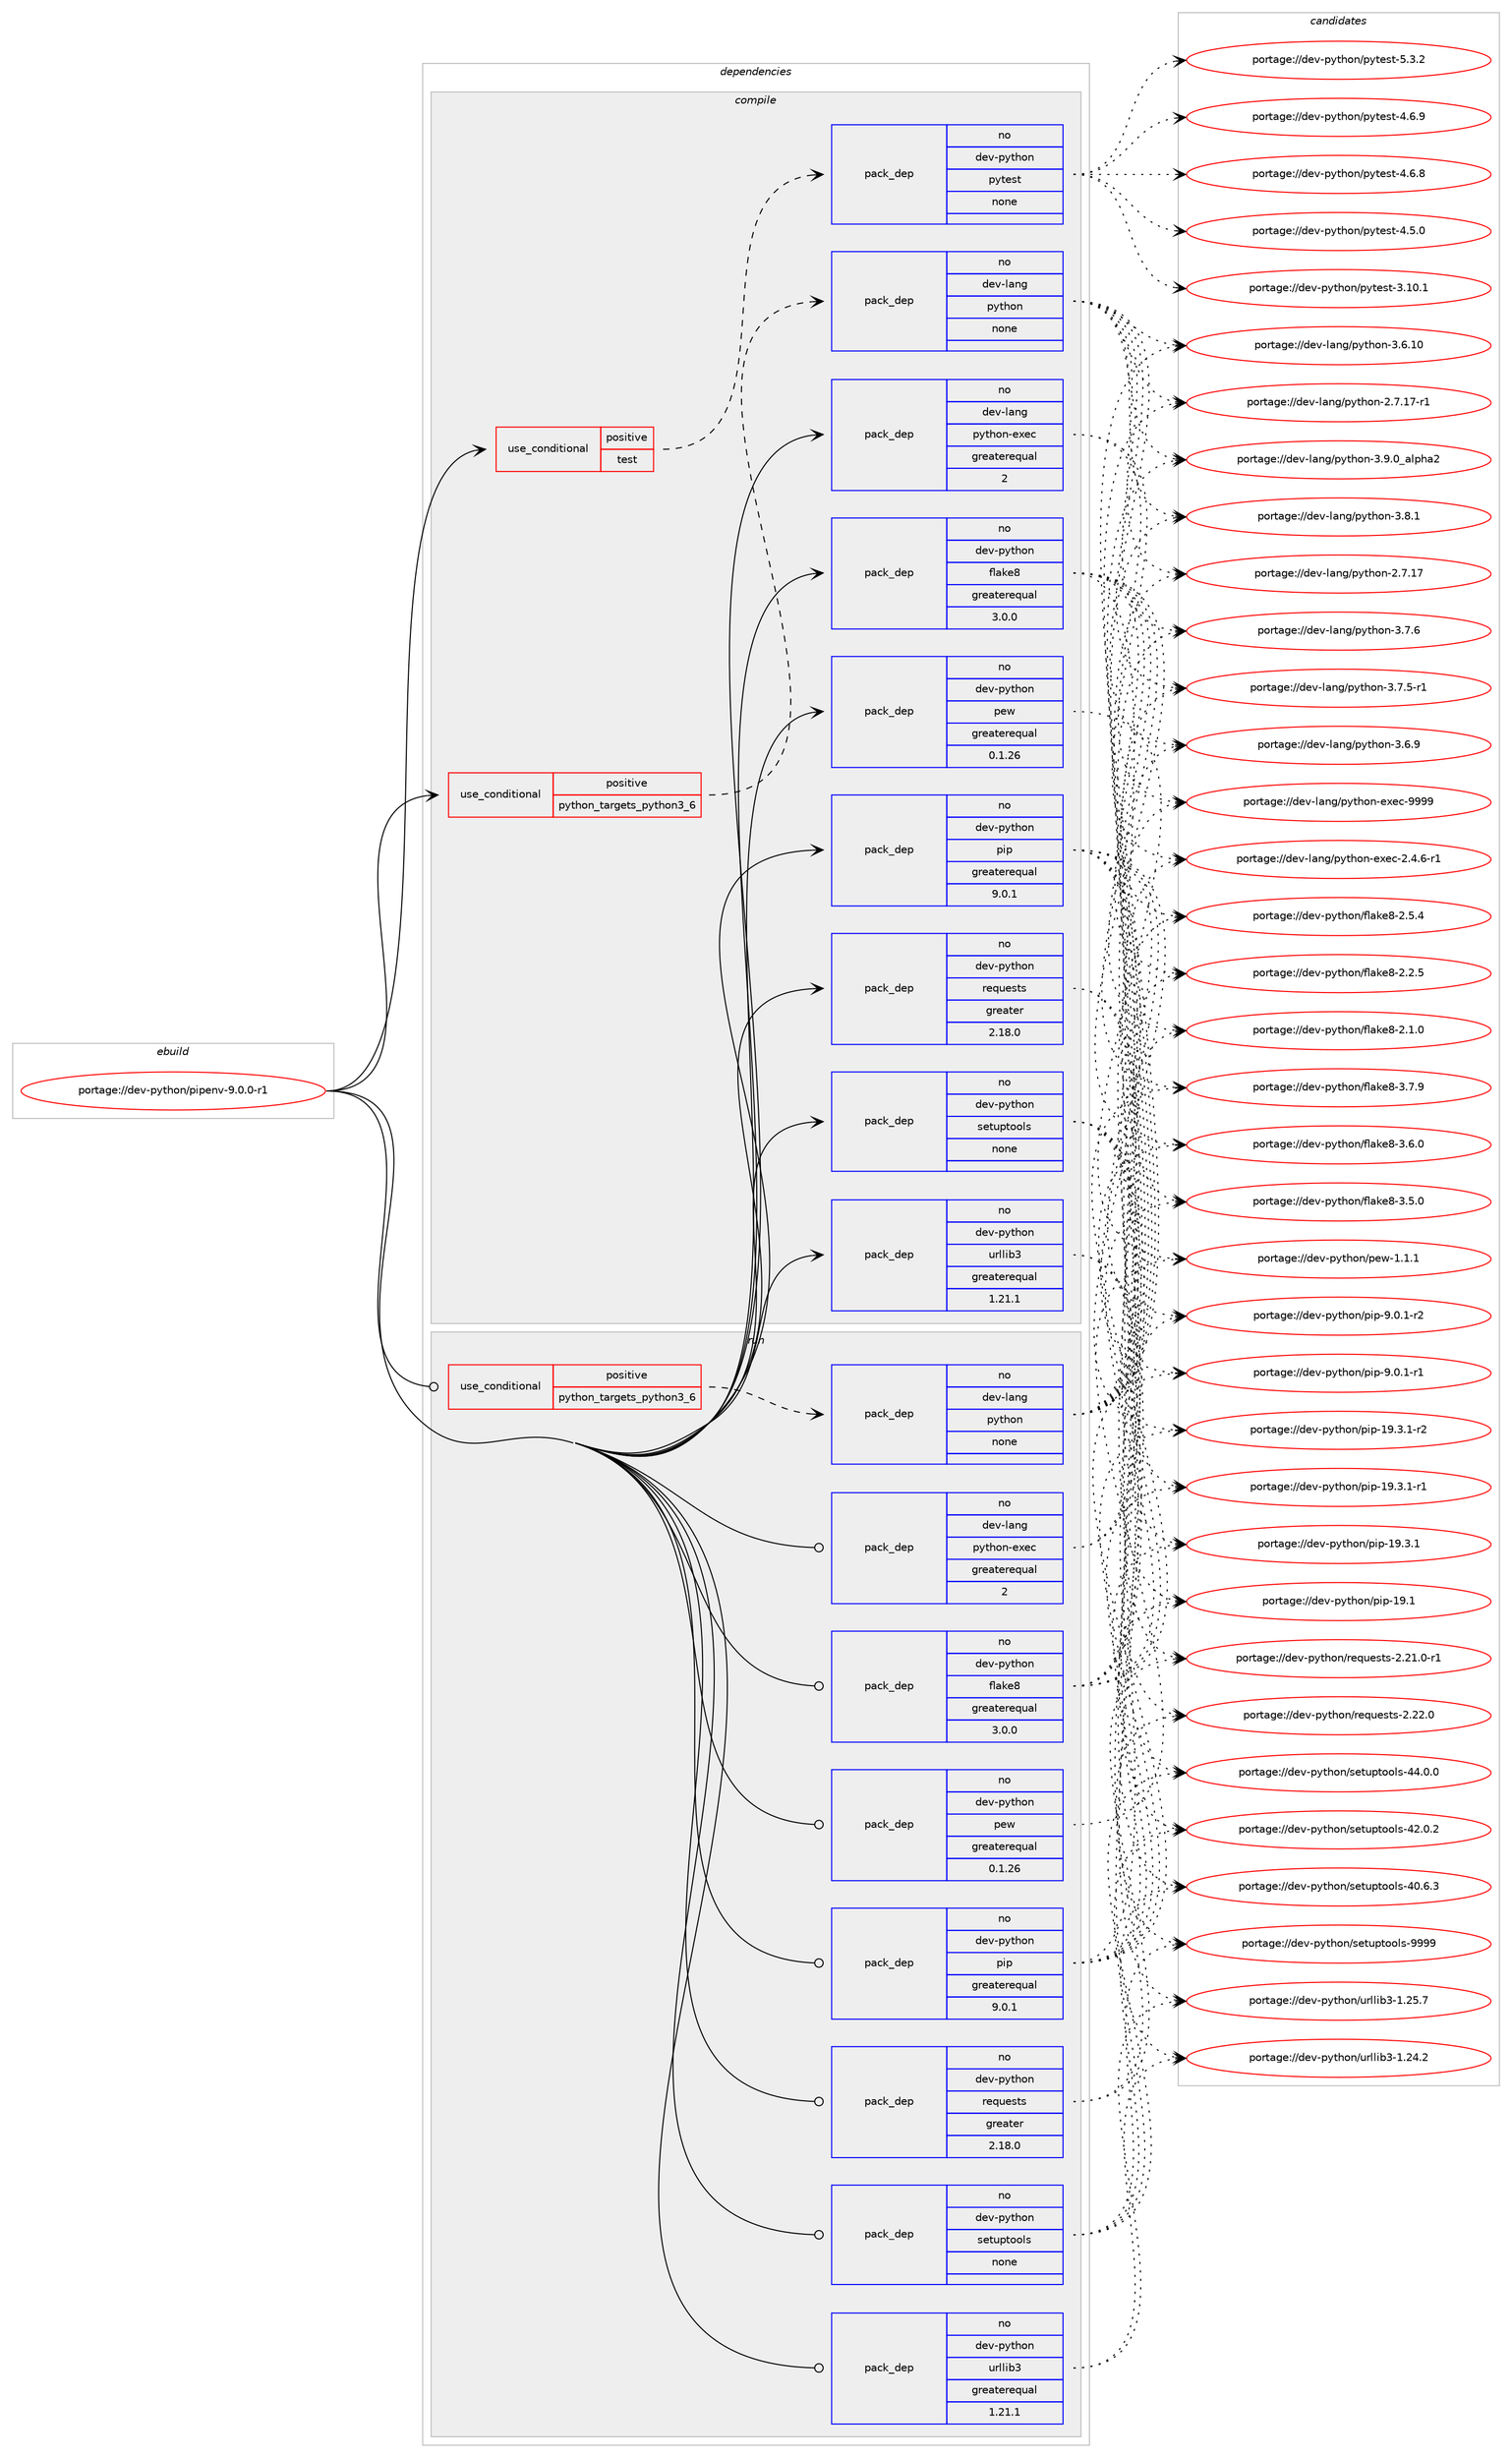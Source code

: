 digraph prolog {

# *************
# Graph options
# *************

newrank=true;
concentrate=true;
compound=true;
graph [rankdir=LR,fontname=Helvetica,fontsize=10,ranksep=1.5];#, ranksep=2.5, nodesep=0.2];
edge  [arrowhead=vee];
node  [fontname=Helvetica,fontsize=10];

# **********
# The ebuild
# **********

subgraph cluster_leftcol {
color=gray;
label=<<i>ebuild</i>>;
id [label="portage://dev-python/pipenv-9.0.0-r1", color=red, width=4, href="../dev-python/pipenv-9.0.0-r1.svg"];
}

# ****************
# The dependencies
# ****************

subgraph cluster_midcol {
color=gray;
label=<<i>dependencies</i>>;
subgraph cluster_compile {
fillcolor="#eeeeee";
style=filled;
label=<<i>compile</i>>;
subgraph cond110743 {
dependency442015 [label=<<TABLE BORDER="0" CELLBORDER="1" CELLSPACING="0" CELLPADDING="4"><TR><TD ROWSPAN="3" CELLPADDING="10">use_conditional</TD></TR><TR><TD>positive</TD></TR><TR><TD>python_targets_python3_6</TD></TR></TABLE>>, shape=none, color=red];
subgraph pack326330 {
dependency442016 [label=<<TABLE BORDER="0" CELLBORDER="1" CELLSPACING="0" CELLPADDING="4" WIDTH="220"><TR><TD ROWSPAN="6" CELLPADDING="30">pack_dep</TD></TR><TR><TD WIDTH="110">no</TD></TR><TR><TD>dev-lang</TD></TR><TR><TD>python</TD></TR><TR><TD>none</TD></TR><TR><TD></TD></TR></TABLE>>, shape=none, color=blue];
}
dependency442015:e -> dependency442016:w [weight=20,style="dashed",arrowhead="vee"];
}
id:e -> dependency442015:w [weight=20,style="solid",arrowhead="vee"];
subgraph cond110744 {
dependency442017 [label=<<TABLE BORDER="0" CELLBORDER="1" CELLSPACING="0" CELLPADDING="4"><TR><TD ROWSPAN="3" CELLPADDING="10">use_conditional</TD></TR><TR><TD>positive</TD></TR><TR><TD>test</TD></TR></TABLE>>, shape=none, color=red];
subgraph pack326331 {
dependency442018 [label=<<TABLE BORDER="0" CELLBORDER="1" CELLSPACING="0" CELLPADDING="4" WIDTH="220"><TR><TD ROWSPAN="6" CELLPADDING="30">pack_dep</TD></TR><TR><TD WIDTH="110">no</TD></TR><TR><TD>dev-python</TD></TR><TR><TD>pytest</TD></TR><TR><TD>none</TD></TR><TR><TD></TD></TR></TABLE>>, shape=none, color=blue];
}
dependency442017:e -> dependency442018:w [weight=20,style="dashed",arrowhead="vee"];
}
id:e -> dependency442017:w [weight=20,style="solid",arrowhead="vee"];
subgraph pack326332 {
dependency442019 [label=<<TABLE BORDER="0" CELLBORDER="1" CELLSPACING="0" CELLPADDING="4" WIDTH="220"><TR><TD ROWSPAN="6" CELLPADDING="30">pack_dep</TD></TR><TR><TD WIDTH="110">no</TD></TR><TR><TD>dev-lang</TD></TR><TR><TD>python-exec</TD></TR><TR><TD>greaterequal</TD></TR><TR><TD>2</TD></TR></TABLE>>, shape=none, color=blue];
}
id:e -> dependency442019:w [weight=20,style="solid",arrowhead="vee"];
subgraph pack326333 {
dependency442020 [label=<<TABLE BORDER="0" CELLBORDER="1" CELLSPACING="0" CELLPADDING="4" WIDTH="220"><TR><TD ROWSPAN="6" CELLPADDING="30">pack_dep</TD></TR><TR><TD WIDTH="110">no</TD></TR><TR><TD>dev-python</TD></TR><TR><TD>flake8</TD></TR><TR><TD>greaterequal</TD></TR><TR><TD>3.0.0</TD></TR></TABLE>>, shape=none, color=blue];
}
id:e -> dependency442020:w [weight=20,style="solid",arrowhead="vee"];
subgraph pack326334 {
dependency442021 [label=<<TABLE BORDER="0" CELLBORDER="1" CELLSPACING="0" CELLPADDING="4" WIDTH="220"><TR><TD ROWSPAN="6" CELLPADDING="30">pack_dep</TD></TR><TR><TD WIDTH="110">no</TD></TR><TR><TD>dev-python</TD></TR><TR><TD>pew</TD></TR><TR><TD>greaterequal</TD></TR><TR><TD>0.1.26</TD></TR></TABLE>>, shape=none, color=blue];
}
id:e -> dependency442021:w [weight=20,style="solid",arrowhead="vee"];
subgraph pack326335 {
dependency442022 [label=<<TABLE BORDER="0" CELLBORDER="1" CELLSPACING="0" CELLPADDING="4" WIDTH="220"><TR><TD ROWSPAN="6" CELLPADDING="30">pack_dep</TD></TR><TR><TD WIDTH="110">no</TD></TR><TR><TD>dev-python</TD></TR><TR><TD>pip</TD></TR><TR><TD>greaterequal</TD></TR><TR><TD>9.0.1</TD></TR></TABLE>>, shape=none, color=blue];
}
id:e -> dependency442022:w [weight=20,style="solid",arrowhead="vee"];
subgraph pack326336 {
dependency442023 [label=<<TABLE BORDER="0" CELLBORDER="1" CELLSPACING="0" CELLPADDING="4" WIDTH="220"><TR><TD ROWSPAN="6" CELLPADDING="30">pack_dep</TD></TR><TR><TD WIDTH="110">no</TD></TR><TR><TD>dev-python</TD></TR><TR><TD>requests</TD></TR><TR><TD>greater</TD></TR><TR><TD>2.18.0</TD></TR></TABLE>>, shape=none, color=blue];
}
id:e -> dependency442023:w [weight=20,style="solid",arrowhead="vee"];
subgraph pack326337 {
dependency442024 [label=<<TABLE BORDER="0" CELLBORDER="1" CELLSPACING="0" CELLPADDING="4" WIDTH="220"><TR><TD ROWSPAN="6" CELLPADDING="30">pack_dep</TD></TR><TR><TD WIDTH="110">no</TD></TR><TR><TD>dev-python</TD></TR><TR><TD>setuptools</TD></TR><TR><TD>none</TD></TR><TR><TD></TD></TR></TABLE>>, shape=none, color=blue];
}
id:e -> dependency442024:w [weight=20,style="solid",arrowhead="vee"];
subgraph pack326338 {
dependency442025 [label=<<TABLE BORDER="0" CELLBORDER="1" CELLSPACING="0" CELLPADDING="4" WIDTH="220"><TR><TD ROWSPAN="6" CELLPADDING="30">pack_dep</TD></TR><TR><TD WIDTH="110">no</TD></TR><TR><TD>dev-python</TD></TR><TR><TD>urllib3</TD></TR><TR><TD>greaterequal</TD></TR><TR><TD>1.21.1</TD></TR></TABLE>>, shape=none, color=blue];
}
id:e -> dependency442025:w [weight=20,style="solid",arrowhead="vee"];
}
subgraph cluster_compileandrun {
fillcolor="#eeeeee";
style=filled;
label=<<i>compile and run</i>>;
}
subgraph cluster_run {
fillcolor="#eeeeee";
style=filled;
label=<<i>run</i>>;
subgraph cond110745 {
dependency442026 [label=<<TABLE BORDER="0" CELLBORDER="1" CELLSPACING="0" CELLPADDING="4"><TR><TD ROWSPAN="3" CELLPADDING="10">use_conditional</TD></TR><TR><TD>positive</TD></TR><TR><TD>python_targets_python3_6</TD></TR></TABLE>>, shape=none, color=red];
subgraph pack326339 {
dependency442027 [label=<<TABLE BORDER="0" CELLBORDER="1" CELLSPACING="0" CELLPADDING="4" WIDTH="220"><TR><TD ROWSPAN="6" CELLPADDING="30">pack_dep</TD></TR><TR><TD WIDTH="110">no</TD></TR><TR><TD>dev-lang</TD></TR><TR><TD>python</TD></TR><TR><TD>none</TD></TR><TR><TD></TD></TR></TABLE>>, shape=none, color=blue];
}
dependency442026:e -> dependency442027:w [weight=20,style="dashed",arrowhead="vee"];
}
id:e -> dependency442026:w [weight=20,style="solid",arrowhead="odot"];
subgraph pack326340 {
dependency442028 [label=<<TABLE BORDER="0" CELLBORDER="1" CELLSPACING="0" CELLPADDING="4" WIDTH="220"><TR><TD ROWSPAN="6" CELLPADDING="30">pack_dep</TD></TR><TR><TD WIDTH="110">no</TD></TR><TR><TD>dev-lang</TD></TR><TR><TD>python-exec</TD></TR><TR><TD>greaterequal</TD></TR><TR><TD>2</TD></TR></TABLE>>, shape=none, color=blue];
}
id:e -> dependency442028:w [weight=20,style="solid",arrowhead="odot"];
subgraph pack326341 {
dependency442029 [label=<<TABLE BORDER="0" CELLBORDER="1" CELLSPACING="0" CELLPADDING="4" WIDTH="220"><TR><TD ROWSPAN="6" CELLPADDING="30">pack_dep</TD></TR><TR><TD WIDTH="110">no</TD></TR><TR><TD>dev-python</TD></TR><TR><TD>flake8</TD></TR><TR><TD>greaterequal</TD></TR><TR><TD>3.0.0</TD></TR></TABLE>>, shape=none, color=blue];
}
id:e -> dependency442029:w [weight=20,style="solid",arrowhead="odot"];
subgraph pack326342 {
dependency442030 [label=<<TABLE BORDER="0" CELLBORDER="1" CELLSPACING="0" CELLPADDING="4" WIDTH="220"><TR><TD ROWSPAN="6" CELLPADDING="30">pack_dep</TD></TR><TR><TD WIDTH="110">no</TD></TR><TR><TD>dev-python</TD></TR><TR><TD>pew</TD></TR><TR><TD>greaterequal</TD></TR><TR><TD>0.1.26</TD></TR></TABLE>>, shape=none, color=blue];
}
id:e -> dependency442030:w [weight=20,style="solid",arrowhead="odot"];
subgraph pack326343 {
dependency442031 [label=<<TABLE BORDER="0" CELLBORDER="1" CELLSPACING="0" CELLPADDING="4" WIDTH="220"><TR><TD ROWSPAN="6" CELLPADDING="30">pack_dep</TD></TR><TR><TD WIDTH="110">no</TD></TR><TR><TD>dev-python</TD></TR><TR><TD>pip</TD></TR><TR><TD>greaterequal</TD></TR><TR><TD>9.0.1</TD></TR></TABLE>>, shape=none, color=blue];
}
id:e -> dependency442031:w [weight=20,style="solid",arrowhead="odot"];
subgraph pack326344 {
dependency442032 [label=<<TABLE BORDER="0" CELLBORDER="1" CELLSPACING="0" CELLPADDING="4" WIDTH="220"><TR><TD ROWSPAN="6" CELLPADDING="30">pack_dep</TD></TR><TR><TD WIDTH="110">no</TD></TR><TR><TD>dev-python</TD></TR><TR><TD>requests</TD></TR><TR><TD>greater</TD></TR><TR><TD>2.18.0</TD></TR></TABLE>>, shape=none, color=blue];
}
id:e -> dependency442032:w [weight=20,style="solid",arrowhead="odot"];
subgraph pack326345 {
dependency442033 [label=<<TABLE BORDER="0" CELLBORDER="1" CELLSPACING="0" CELLPADDING="4" WIDTH="220"><TR><TD ROWSPAN="6" CELLPADDING="30">pack_dep</TD></TR><TR><TD WIDTH="110">no</TD></TR><TR><TD>dev-python</TD></TR><TR><TD>setuptools</TD></TR><TR><TD>none</TD></TR><TR><TD></TD></TR></TABLE>>, shape=none, color=blue];
}
id:e -> dependency442033:w [weight=20,style="solid",arrowhead="odot"];
subgraph pack326346 {
dependency442034 [label=<<TABLE BORDER="0" CELLBORDER="1" CELLSPACING="0" CELLPADDING="4" WIDTH="220"><TR><TD ROWSPAN="6" CELLPADDING="30">pack_dep</TD></TR><TR><TD WIDTH="110">no</TD></TR><TR><TD>dev-python</TD></TR><TR><TD>urllib3</TD></TR><TR><TD>greaterequal</TD></TR><TR><TD>1.21.1</TD></TR></TABLE>>, shape=none, color=blue];
}
id:e -> dependency442034:w [weight=20,style="solid",arrowhead="odot"];
}
}

# **************
# The candidates
# **************

subgraph cluster_choices {
rank=same;
color=gray;
label=<<i>candidates</i>>;

subgraph choice326330 {
color=black;
nodesep=1;
choice10010111845108971101034711212111610411111045514657464895971081121049750 [label="portage://dev-lang/python-3.9.0_alpha2", color=red, width=4,href="../dev-lang/python-3.9.0_alpha2.svg"];
choice100101118451089711010347112121116104111110455146564649 [label="portage://dev-lang/python-3.8.1", color=red, width=4,href="../dev-lang/python-3.8.1.svg"];
choice100101118451089711010347112121116104111110455146554654 [label="portage://dev-lang/python-3.7.6", color=red, width=4,href="../dev-lang/python-3.7.6.svg"];
choice1001011184510897110103471121211161041111104551465546534511449 [label="portage://dev-lang/python-3.7.5-r1", color=red, width=4,href="../dev-lang/python-3.7.5-r1.svg"];
choice100101118451089711010347112121116104111110455146544657 [label="portage://dev-lang/python-3.6.9", color=red, width=4,href="../dev-lang/python-3.6.9.svg"];
choice10010111845108971101034711212111610411111045514654464948 [label="portage://dev-lang/python-3.6.10", color=red, width=4,href="../dev-lang/python-3.6.10.svg"];
choice100101118451089711010347112121116104111110455046554649554511449 [label="portage://dev-lang/python-2.7.17-r1", color=red, width=4,href="../dev-lang/python-2.7.17-r1.svg"];
choice10010111845108971101034711212111610411111045504655464955 [label="portage://dev-lang/python-2.7.17", color=red, width=4,href="../dev-lang/python-2.7.17.svg"];
dependency442016:e -> choice10010111845108971101034711212111610411111045514657464895971081121049750:w [style=dotted,weight="100"];
dependency442016:e -> choice100101118451089711010347112121116104111110455146564649:w [style=dotted,weight="100"];
dependency442016:e -> choice100101118451089711010347112121116104111110455146554654:w [style=dotted,weight="100"];
dependency442016:e -> choice1001011184510897110103471121211161041111104551465546534511449:w [style=dotted,weight="100"];
dependency442016:e -> choice100101118451089711010347112121116104111110455146544657:w [style=dotted,weight="100"];
dependency442016:e -> choice10010111845108971101034711212111610411111045514654464948:w [style=dotted,weight="100"];
dependency442016:e -> choice100101118451089711010347112121116104111110455046554649554511449:w [style=dotted,weight="100"];
dependency442016:e -> choice10010111845108971101034711212111610411111045504655464955:w [style=dotted,weight="100"];
}
subgraph choice326331 {
color=black;
nodesep=1;
choice1001011184511212111610411111047112121116101115116455346514650 [label="portage://dev-python/pytest-5.3.2", color=red, width=4,href="../dev-python/pytest-5.3.2.svg"];
choice1001011184511212111610411111047112121116101115116455246544657 [label="portage://dev-python/pytest-4.6.9", color=red, width=4,href="../dev-python/pytest-4.6.9.svg"];
choice1001011184511212111610411111047112121116101115116455246544656 [label="portage://dev-python/pytest-4.6.8", color=red, width=4,href="../dev-python/pytest-4.6.8.svg"];
choice1001011184511212111610411111047112121116101115116455246534648 [label="portage://dev-python/pytest-4.5.0", color=red, width=4,href="../dev-python/pytest-4.5.0.svg"];
choice100101118451121211161041111104711212111610111511645514649484649 [label="portage://dev-python/pytest-3.10.1", color=red, width=4,href="../dev-python/pytest-3.10.1.svg"];
dependency442018:e -> choice1001011184511212111610411111047112121116101115116455346514650:w [style=dotted,weight="100"];
dependency442018:e -> choice1001011184511212111610411111047112121116101115116455246544657:w [style=dotted,weight="100"];
dependency442018:e -> choice1001011184511212111610411111047112121116101115116455246544656:w [style=dotted,weight="100"];
dependency442018:e -> choice1001011184511212111610411111047112121116101115116455246534648:w [style=dotted,weight="100"];
dependency442018:e -> choice100101118451121211161041111104711212111610111511645514649484649:w [style=dotted,weight="100"];
}
subgraph choice326332 {
color=black;
nodesep=1;
choice10010111845108971101034711212111610411111045101120101994557575757 [label="portage://dev-lang/python-exec-9999", color=red, width=4,href="../dev-lang/python-exec-9999.svg"];
choice10010111845108971101034711212111610411111045101120101994550465246544511449 [label="portage://dev-lang/python-exec-2.4.6-r1", color=red, width=4,href="../dev-lang/python-exec-2.4.6-r1.svg"];
dependency442019:e -> choice10010111845108971101034711212111610411111045101120101994557575757:w [style=dotted,weight="100"];
dependency442019:e -> choice10010111845108971101034711212111610411111045101120101994550465246544511449:w [style=dotted,weight="100"];
}
subgraph choice326333 {
color=black;
nodesep=1;
choice10010111845112121116104111110471021089710710156455146554657 [label="portage://dev-python/flake8-3.7.9", color=red, width=4,href="../dev-python/flake8-3.7.9.svg"];
choice10010111845112121116104111110471021089710710156455146544648 [label="portage://dev-python/flake8-3.6.0", color=red, width=4,href="../dev-python/flake8-3.6.0.svg"];
choice10010111845112121116104111110471021089710710156455146534648 [label="portage://dev-python/flake8-3.5.0", color=red, width=4,href="../dev-python/flake8-3.5.0.svg"];
choice10010111845112121116104111110471021089710710156455046534652 [label="portage://dev-python/flake8-2.5.4", color=red, width=4,href="../dev-python/flake8-2.5.4.svg"];
choice10010111845112121116104111110471021089710710156455046504653 [label="portage://dev-python/flake8-2.2.5", color=red, width=4,href="../dev-python/flake8-2.2.5.svg"];
choice10010111845112121116104111110471021089710710156455046494648 [label="portage://dev-python/flake8-2.1.0", color=red, width=4,href="../dev-python/flake8-2.1.0.svg"];
dependency442020:e -> choice10010111845112121116104111110471021089710710156455146554657:w [style=dotted,weight="100"];
dependency442020:e -> choice10010111845112121116104111110471021089710710156455146544648:w [style=dotted,weight="100"];
dependency442020:e -> choice10010111845112121116104111110471021089710710156455146534648:w [style=dotted,weight="100"];
dependency442020:e -> choice10010111845112121116104111110471021089710710156455046534652:w [style=dotted,weight="100"];
dependency442020:e -> choice10010111845112121116104111110471021089710710156455046504653:w [style=dotted,weight="100"];
dependency442020:e -> choice10010111845112121116104111110471021089710710156455046494648:w [style=dotted,weight="100"];
}
subgraph choice326334 {
color=black;
nodesep=1;
choice1001011184511212111610411111047112101119454946494649 [label="portage://dev-python/pew-1.1.1", color=red, width=4,href="../dev-python/pew-1.1.1.svg"];
dependency442021:e -> choice1001011184511212111610411111047112101119454946494649:w [style=dotted,weight="100"];
}
subgraph choice326335 {
color=black;
nodesep=1;
choice10010111845112121116104111110471121051124557464846494511450 [label="portage://dev-python/pip-9.0.1-r2", color=red, width=4,href="../dev-python/pip-9.0.1-r2.svg"];
choice10010111845112121116104111110471121051124557464846494511449 [label="portage://dev-python/pip-9.0.1-r1", color=red, width=4,href="../dev-python/pip-9.0.1-r1.svg"];
choice1001011184511212111610411111047112105112454957465146494511450 [label="portage://dev-python/pip-19.3.1-r2", color=red, width=4,href="../dev-python/pip-19.3.1-r2.svg"];
choice1001011184511212111610411111047112105112454957465146494511449 [label="portage://dev-python/pip-19.3.1-r1", color=red, width=4,href="../dev-python/pip-19.3.1-r1.svg"];
choice100101118451121211161041111104711210511245495746514649 [label="portage://dev-python/pip-19.3.1", color=red, width=4,href="../dev-python/pip-19.3.1.svg"];
choice10010111845112121116104111110471121051124549574649 [label="portage://dev-python/pip-19.1", color=red, width=4,href="../dev-python/pip-19.1.svg"];
dependency442022:e -> choice10010111845112121116104111110471121051124557464846494511450:w [style=dotted,weight="100"];
dependency442022:e -> choice10010111845112121116104111110471121051124557464846494511449:w [style=dotted,weight="100"];
dependency442022:e -> choice1001011184511212111610411111047112105112454957465146494511450:w [style=dotted,weight="100"];
dependency442022:e -> choice1001011184511212111610411111047112105112454957465146494511449:w [style=dotted,weight="100"];
dependency442022:e -> choice100101118451121211161041111104711210511245495746514649:w [style=dotted,weight="100"];
dependency442022:e -> choice10010111845112121116104111110471121051124549574649:w [style=dotted,weight="100"];
}
subgraph choice326336 {
color=black;
nodesep=1;
choice100101118451121211161041111104711410111311710111511611545504650504648 [label="portage://dev-python/requests-2.22.0", color=red, width=4,href="../dev-python/requests-2.22.0.svg"];
choice1001011184511212111610411111047114101113117101115116115455046504946484511449 [label="portage://dev-python/requests-2.21.0-r1", color=red, width=4,href="../dev-python/requests-2.21.0-r1.svg"];
dependency442023:e -> choice100101118451121211161041111104711410111311710111511611545504650504648:w [style=dotted,weight="100"];
dependency442023:e -> choice1001011184511212111610411111047114101113117101115116115455046504946484511449:w [style=dotted,weight="100"];
}
subgraph choice326337 {
color=black;
nodesep=1;
choice10010111845112121116104111110471151011161171121161111111081154557575757 [label="portage://dev-python/setuptools-9999", color=red, width=4,href="../dev-python/setuptools-9999.svg"];
choice100101118451121211161041111104711510111611711211611111110811545525246484648 [label="portage://dev-python/setuptools-44.0.0", color=red, width=4,href="../dev-python/setuptools-44.0.0.svg"];
choice100101118451121211161041111104711510111611711211611111110811545525046484650 [label="portage://dev-python/setuptools-42.0.2", color=red, width=4,href="../dev-python/setuptools-42.0.2.svg"];
choice100101118451121211161041111104711510111611711211611111110811545524846544651 [label="portage://dev-python/setuptools-40.6.3", color=red, width=4,href="../dev-python/setuptools-40.6.3.svg"];
dependency442024:e -> choice10010111845112121116104111110471151011161171121161111111081154557575757:w [style=dotted,weight="100"];
dependency442024:e -> choice100101118451121211161041111104711510111611711211611111110811545525246484648:w [style=dotted,weight="100"];
dependency442024:e -> choice100101118451121211161041111104711510111611711211611111110811545525046484650:w [style=dotted,weight="100"];
dependency442024:e -> choice100101118451121211161041111104711510111611711211611111110811545524846544651:w [style=dotted,weight="100"];
}
subgraph choice326338 {
color=black;
nodesep=1;
choice1001011184511212111610411111047117114108108105985145494650534655 [label="portage://dev-python/urllib3-1.25.7", color=red, width=4,href="../dev-python/urllib3-1.25.7.svg"];
choice1001011184511212111610411111047117114108108105985145494650524650 [label="portage://dev-python/urllib3-1.24.2", color=red, width=4,href="../dev-python/urllib3-1.24.2.svg"];
dependency442025:e -> choice1001011184511212111610411111047117114108108105985145494650534655:w [style=dotted,weight="100"];
dependency442025:e -> choice1001011184511212111610411111047117114108108105985145494650524650:w [style=dotted,weight="100"];
}
subgraph choice326339 {
color=black;
nodesep=1;
choice10010111845108971101034711212111610411111045514657464895971081121049750 [label="portage://dev-lang/python-3.9.0_alpha2", color=red, width=4,href="../dev-lang/python-3.9.0_alpha2.svg"];
choice100101118451089711010347112121116104111110455146564649 [label="portage://dev-lang/python-3.8.1", color=red, width=4,href="../dev-lang/python-3.8.1.svg"];
choice100101118451089711010347112121116104111110455146554654 [label="portage://dev-lang/python-3.7.6", color=red, width=4,href="../dev-lang/python-3.7.6.svg"];
choice1001011184510897110103471121211161041111104551465546534511449 [label="portage://dev-lang/python-3.7.5-r1", color=red, width=4,href="../dev-lang/python-3.7.5-r1.svg"];
choice100101118451089711010347112121116104111110455146544657 [label="portage://dev-lang/python-3.6.9", color=red, width=4,href="../dev-lang/python-3.6.9.svg"];
choice10010111845108971101034711212111610411111045514654464948 [label="portage://dev-lang/python-3.6.10", color=red, width=4,href="../dev-lang/python-3.6.10.svg"];
choice100101118451089711010347112121116104111110455046554649554511449 [label="portage://dev-lang/python-2.7.17-r1", color=red, width=4,href="../dev-lang/python-2.7.17-r1.svg"];
choice10010111845108971101034711212111610411111045504655464955 [label="portage://dev-lang/python-2.7.17", color=red, width=4,href="../dev-lang/python-2.7.17.svg"];
dependency442027:e -> choice10010111845108971101034711212111610411111045514657464895971081121049750:w [style=dotted,weight="100"];
dependency442027:e -> choice100101118451089711010347112121116104111110455146564649:w [style=dotted,weight="100"];
dependency442027:e -> choice100101118451089711010347112121116104111110455146554654:w [style=dotted,weight="100"];
dependency442027:e -> choice1001011184510897110103471121211161041111104551465546534511449:w [style=dotted,weight="100"];
dependency442027:e -> choice100101118451089711010347112121116104111110455146544657:w [style=dotted,weight="100"];
dependency442027:e -> choice10010111845108971101034711212111610411111045514654464948:w [style=dotted,weight="100"];
dependency442027:e -> choice100101118451089711010347112121116104111110455046554649554511449:w [style=dotted,weight="100"];
dependency442027:e -> choice10010111845108971101034711212111610411111045504655464955:w [style=dotted,weight="100"];
}
subgraph choice326340 {
color=black;
nodesep=1;
choice10010111845108971101034711212111610411111045101120101994557575757 [label="portage://dev-lang/python-exec-9999", color=red, width=4,href="../dev-lang/python-exec-9999.svg"];
choice10010111845108971101034711212111610411111045101120101994550465246544511449 [label="portage://dev-lang/python-exec-2.4.6-r1", color=red, width=4,href="../dev-lang/python-exec-2.4.6-r1.svg"];
dependency442028:e -> choice10010111845108971101034711212111610411111045101120101994557575757:w [style=dotted,weight="100"];
dependency442028:e -> choice10010111845108971101034711212111610411111045101120101994550465246544511449:w [style=dotted,weight="100"];
}
subgraph choice326341 {
color=black;
nodesep=1;
choice10010111845112121116104111110471021089710710156455146554657 [label="portage://dev-python/flake8-3.7.9", color=red, width=4,href="../dev-python/flake8-3.7.9.svg"];
choice10010111845112121116104111110471021089710710156455146544648 [label="portage://dev-python/flake8-3.6.0", color=red, width=4,href="../dev-python/flake8-3.6.0.svg"];
choice10010111845112121116104111110471021089710710156455146534648 [label="portage://dev-python/flake8-3.5.0", color=red, width=4,href="../dev-python/flake8-3.5.0.svg"];
choice10010111845112121116104111110471021089710710156455046534652 [label="portage://dev-python/flake8-2.5.4", color=red, width=4,href="../dev-python/flake8-2.5.4.svg"];
choice10010111845112121116104111110471021089710710156455046504653 [label="portage://dev-python/flake8-2.2.5", color=red, width=4,href="../dev-python/flake8-2.2.5.svg"];
choice10010111845112121116104111110471021089710710156455046494648 [label="portage://dev-python/flake8-2.1.0", color=red, width=4,href="../dev-python/flake8-2.1.0.svg"];
dependency442029:e -> choice10010111845112121116104111110471021089710710156455146554657:w [style=dotted,weight="100"];
dependency442029:e -> choice10010111845112121116104111110471021089710710156455146544648:w [style=dotted,weight="100"];
dependency442029:e -> choice10010111845112121116104111110471021089710710156455146534648:w [style=dotted,weight="100"];
dependency442029:e -> choice10010111845112121116104111110471021089710710156455046534652:w [style=dotted,weight="100"];
dependency442029:e -> choice10010111845112121116104111110471021089710710156455046504653:w [style=dotted,weight="100"];
dependency442029:e -> choice10010111845112121116104111110471021089710710156455046494648:w [style=dotted,weight="100"];
}
subgraph choice326342 {
color=black;
nodesep=1;
choice1001011184511212111610411111047112101119454946494649 [label="portage://dev-python/pew-1.1.1", color=red, width=4,href="../dev-python/pew-1.1.1.svg"];
dependency442030:e -> choice1001011184511212111610411111047112101119454946494649:w [style=dotted,weight="100"];
}
subgraph choice326343 {
color=black;
nodesep=1;
choice10010111845112121116104111110471121051124557464846494511450 [label="portage://dev-python/pip-9.0.1-r2", color=red, width=4,href="../dev-python/pip-9.0.1-r2.svg"];
choice10010111845112121116104111110471121051124557464846494511449 [label="portage://dev-python/pip-9.0.1-r1", color=red, width=4,href="../dev-python/pip-9.0.1-r1.svg"];
choice1001011184511212111610411111047112105112454957465146494511450 [label="portage://dev-python/pip-19.3.1-r2", color=red, width=4,href="../dev-python/pip-19.3.1-r2.svg"];
choice1001011184511212111610411111047112105112454957465146494511449 [label="portage://dev-python/pip-19.3.1-r1", color=red, width=4,href="../dev-python/pip-19.3.1-r1.svg"];
choice100101118451121211161041111104711210511245495746514649 [label="portage://dev-python/pip-19.3.1", color=red, width=4,href="../dev-python/pip-19.3.1.svg"];
choice10010111845112121116104111110471121051124549574649 [label="portage://dev-python/pip-19.1", color=red, width=4,href="../dev-python/pip-19.1.svg"];
dependency442031:e -> choice10010111845112121116104111110471121051124557464846494511450:w [style=dotted,weight="100"];
dependency442031:e -> choice10010111845112121116104111110471121051124557464846494511449:w [style=dotted,weight="100"];
dependency442031:e -> choice1001011184511212111610411111047112105112454957465146494511450:w [style=dotted,weight="100"];
dependency442031:e -> choice1001011184511212111610411111047112105112454957465146494511449:w [style=dotted,weight="100"];
dependency442031:e -> choice100101118451121211161041111104711210511245495746514649:w [style=dotted,weight="100"];
dependency442031:e -> choice10010111845112121116104111110471121051124549574649:w [style=dotted,weight="100"];
}
subgraph choice326344 {
color=black;
nodesep=1;
choice100101118451121211161041111104711410111311710111511611545504650504648 [label="portage://dev-python/requests-2.22.0", color=red, width=4,href="../dev-python/requests-2.22.0.svg"];
choice1001011184511212111610411111047114101113117101115116115455046504946484511449 [label="portage://dev-python/requests-2.21.0-r1", color=red, width=4,href="../dev-python/requests-2.21.0-r1.svg"];
dependency442032:e -> choice100101118451121211161041111104711410111311710111511611545504650504648:w [style=dotted,weight="100"];
dependency442032:e -> choice1001011184511212111610411111047114101113117101115116115455046504946484511449:w [style=dotted,weight="100"];
}
subgraph choice326345 {
color=black;
nodesep=1;
choice10010111845112121116104111110471151011161171121161111111081154557575757 [label="portage://dev-python/setuptools-9999", color=red, width=4,href="../dev-python/setuptools-9999.svg"];
choice100101118451121211161041111104711510111611711211611111110811545525246484648 [label="portage://dev-python/setuptools-44.0.0", color=red, width=4,href="../dev-python/setuptools-44.0.0.svg"];
choice100101118451121211161041111104711510111611711211611111110811545525046484650 [label="portage://dev-python/setuptools-42.0.2", color=red, width=4,href="../dev-python/setuptools-42.0.2.svg"];
choice100101118451121211161041111104711510111611711211611111110811545524846544651 [label="portage://dev-python/setuptools-40.6.3", color=red, width=4,href="../dev-python/setuptools-40.6.3.svg"];
dependency442033:e -> choice10010111845112121116104111110471151011161171121161111111081154557575757:w [style=dotted,weight="100"];
dependency442033:e -> choice100101118451121211161041111104711510111611711211611111110811545525246484648:w [style=dotted,weight="100"];
dependency442033:e -> choice100101118451121211161041111104711510111611711211611111110811545525046484650:w [style=dotted,weight="100"];
dependency442033:e -> choice100101118451121211161041111104711510111611711211611111110811545524846544651:w [style=dotted,weight="100"];
}
subgraph choice326346 {
color=black;
nodesep=1;
choice1001011184511212111610411111047117114108108105985145494650534655 [label="portage://dev-python/urllib3-1.25.7", color=red, width=4,href="../dev-python/urllib3-1.25.7.svg"];
choice1001011184511212111610411111047117114108108105985145494650524650 [label="portage://dev-python/urllib3-1.24.2", color=red, width=4,href="../dev-python/urllib3-1.24.2.svg"];
dependency442034:e -> choice1001011184511212111610411111047117114108108105985145494650534655:w [style=dotted,weight="100"];
dependency442034:e -> choice1001011184511212111610411111047117114108108105985145494650524650:w [style=dotted,weight="100"];
}
}

}
